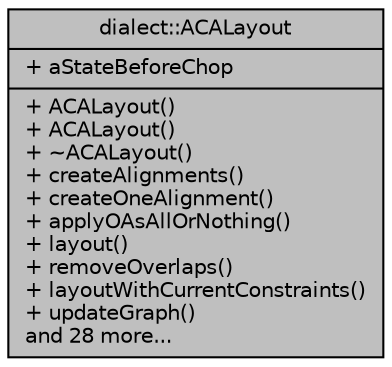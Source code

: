 digraph "dialect::ACALayout"
{
  edge [fontname="Helvetica",fontsize="10",labelfontname="Helvetica",labelfontsize="10"];
  node [fontname="Helvetica",fontsize="10",shape=record];
  Node1 [label="{dialect::ACALayout\n|+ aStateBeforeChop\l|+ ACALayout()\l+ ACALayout()\l+ ~ACALayout()\l+ createAlignments()\l+ createOneAlignment()\l+ applyOAsAllOrNothing()\l+ layout()\l+ removeOverlaps()\l+ layoutWithCurrentConstraints()\l+ updateGraph()\land 28 more...\l}",height=0.2,width=0.4,color="black", fillcolor="grey75", style="filled", fontcolor="black"];
}
